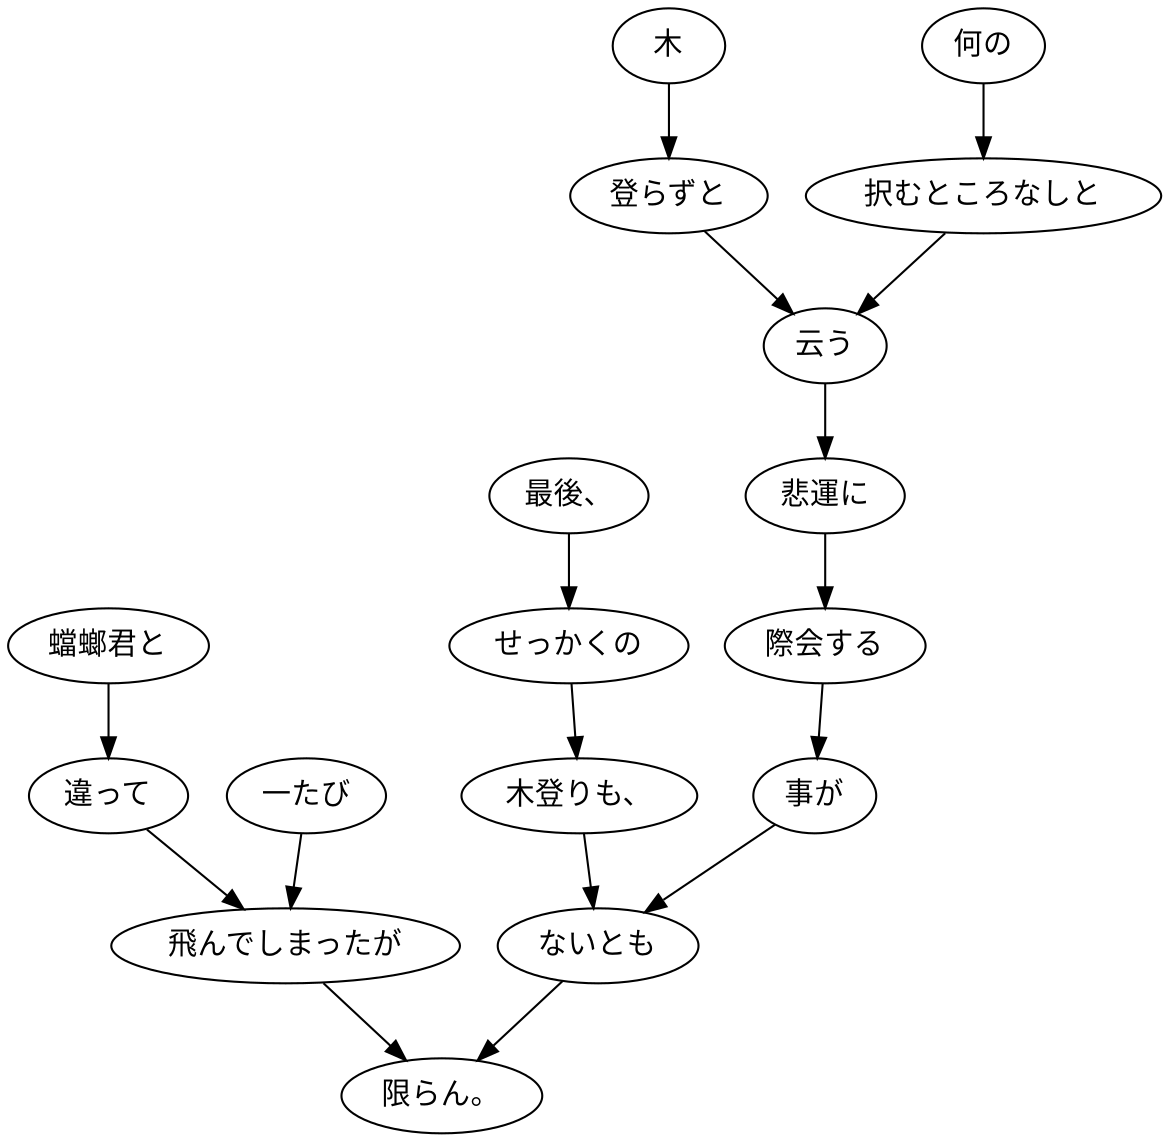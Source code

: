 digraph graph4036 {
	node0 [label="蟷螂君と"];
	node1 [label="違って"];
	node2 [label="一たび"];
	node3 [label="飛んでしまったが"];
	node4 [label="最後、"];
	node5 [label="せっかくの"];
	node6 [label="木登りも、"];
	node7 [label="木"];
	node8 [label="登らずと"];
	node9 [label="何の"];
	node10 [label="択むところなしと"];
	node11 [label="云う"];
	node12 [label="悲運に"];
	node13 [label="際会する"];
	node14 [label="事が"];
	node15 [label="ないとも"];
	node16 [label="限らん。"];
	node0 -> node1;
	node1 -> node3;
	node2 -> node3;
	node3 -> node16;
	node4 -> node5;
	node5 -> node6;
	node6 -> node15;
	node7 -> node8;
	node8 -> node11;
	node9 -> node10;
	node10 -> node11;
	node11 -> node12;
	node12 -> node13;
	node13 -> node14;
	node14 -> node15;
	node15 -> node16;
}
